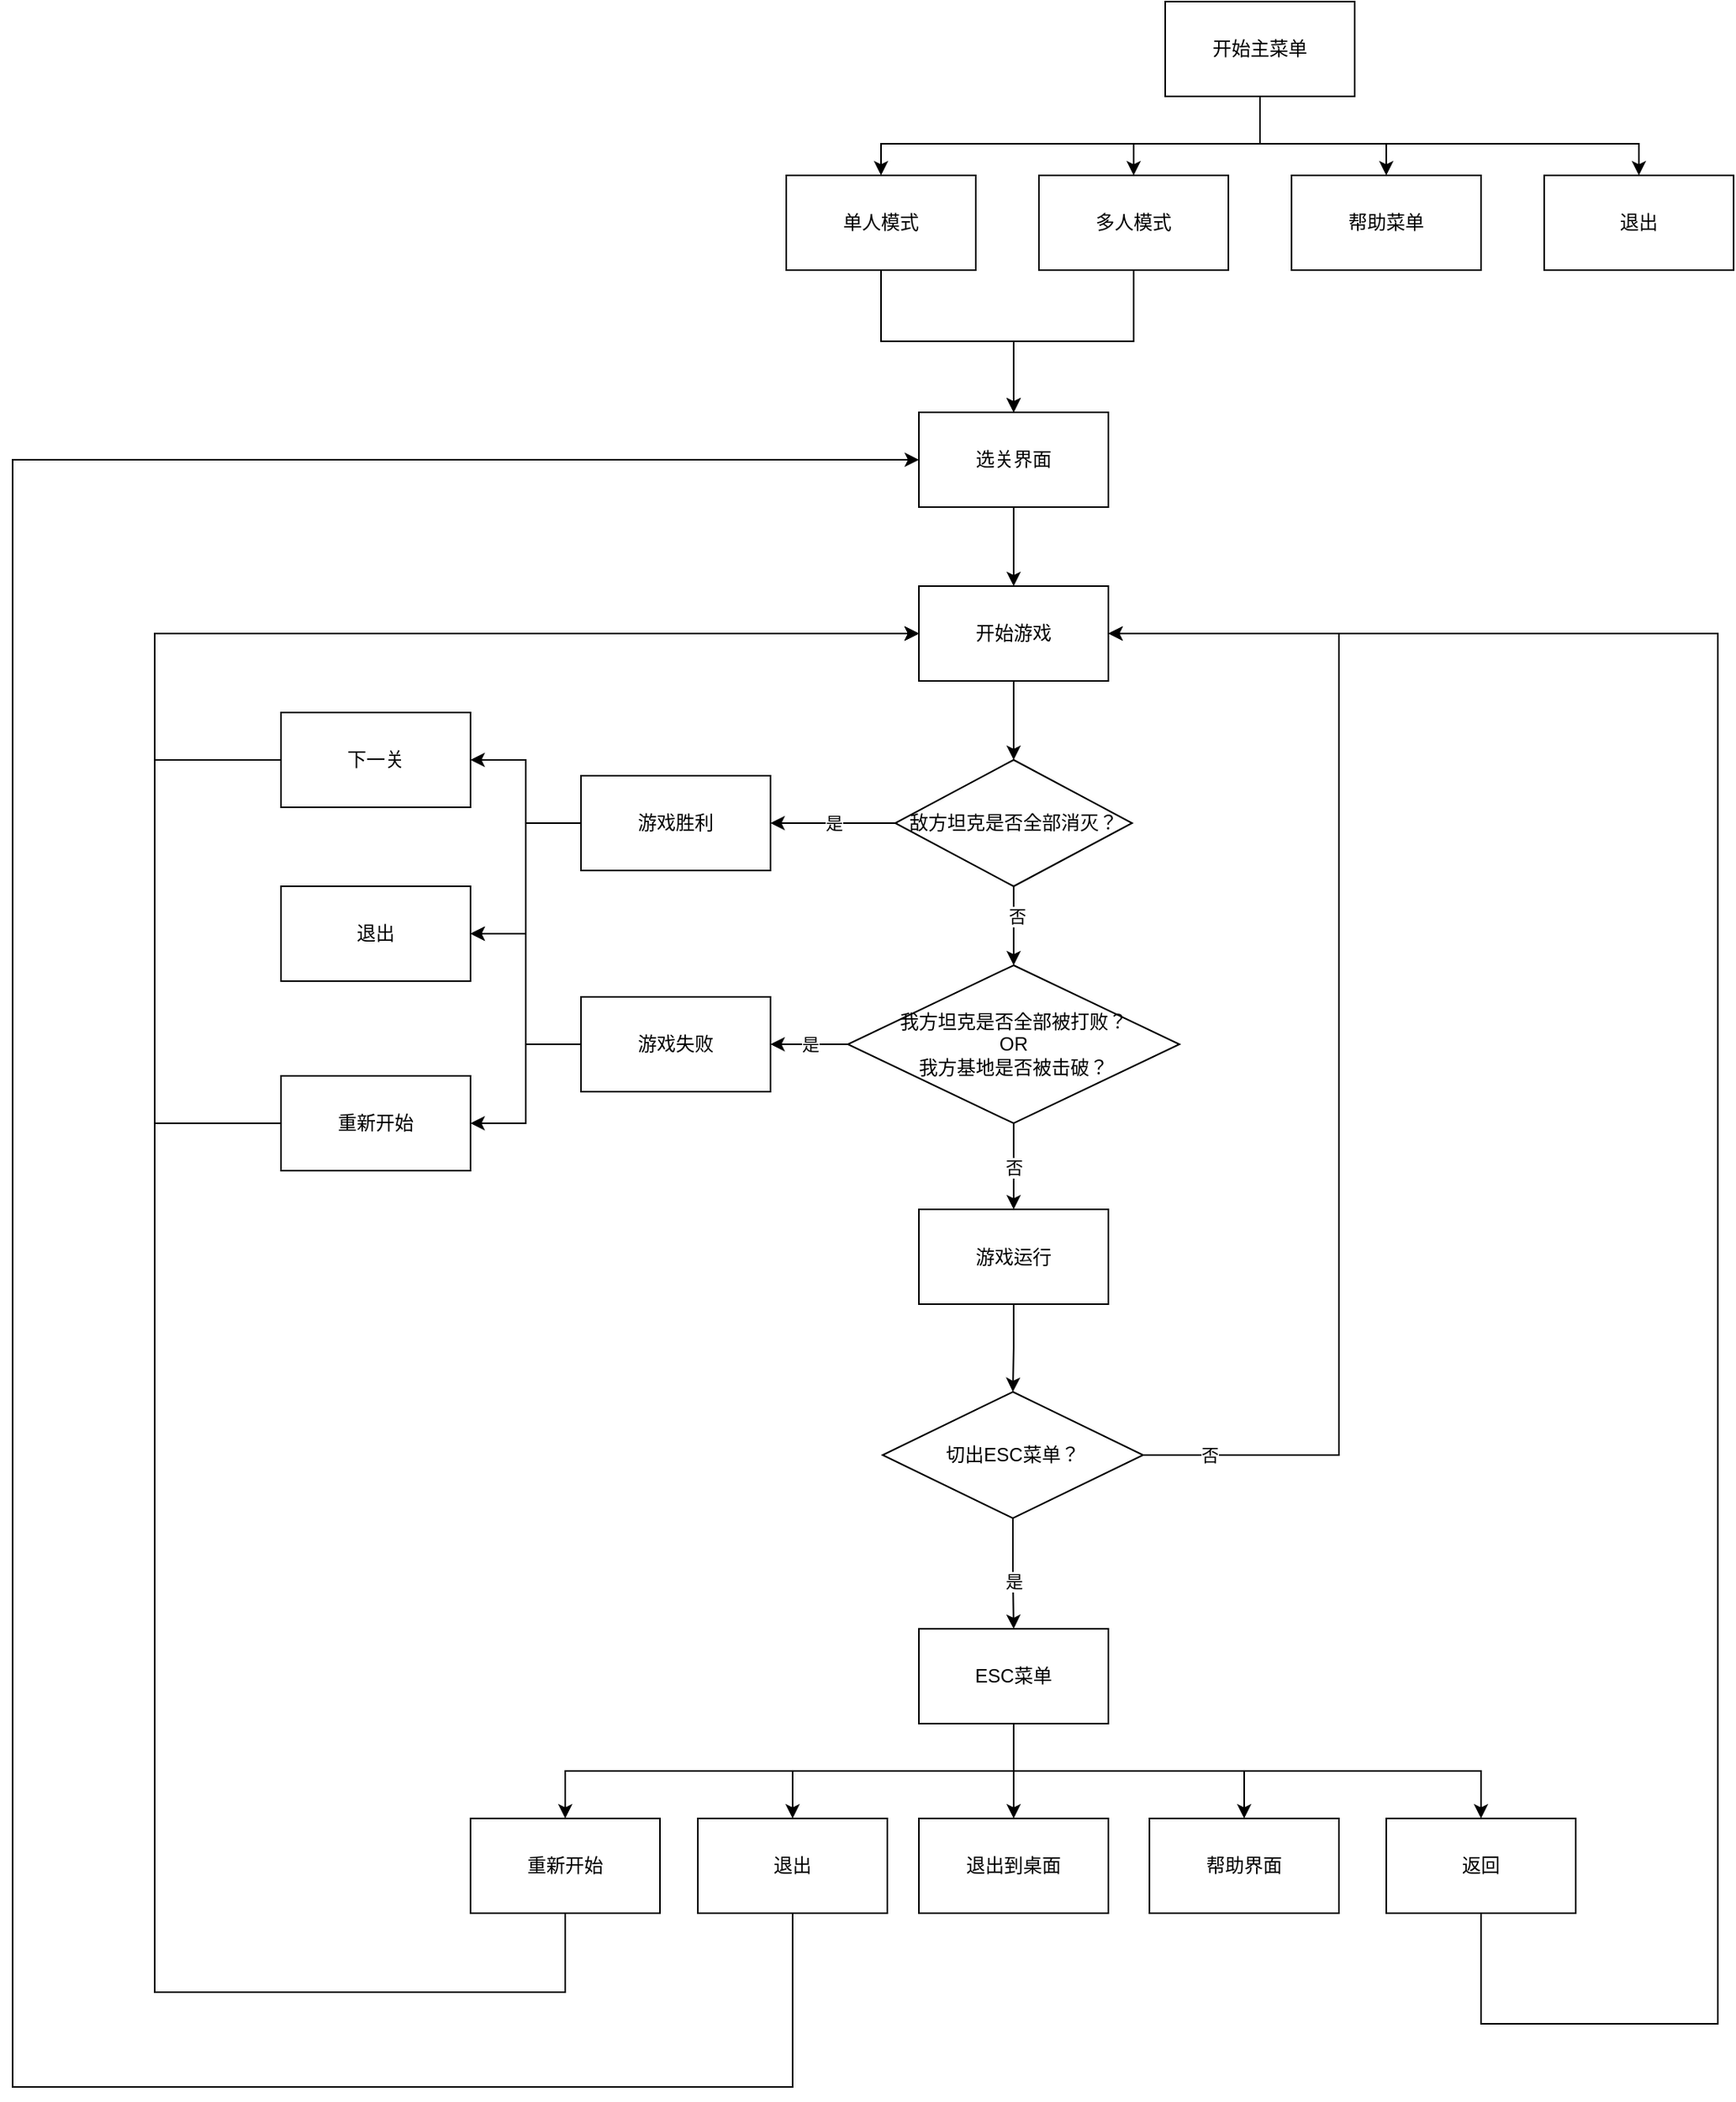 <mxfile version="20.6.2" type="github">
  <diagram id="-yitt3uk9tEpncQXsSZD" name="第 1 页">
    <mxGraphModel dx="2516" dy="1989" grid="1" gridSize="10" guides="1" tooltips="1" connect="1" arrows="1" fold="1" page="1" pageScale="1" pageWidth="827" pageHeight="1169" math="0" shadow="0">
      <root>
        <mxCell id="0" />
        <mxCell id="1" parent="0" />
        <mxCell id="taEyntPw08g6chy3ZYY9-30" style="edgeStyle=orthogonalEdgeStyle;rounded=0;orthogonalLoop=1;jettySize=auto;html=1;exitX=0.5;exitY=1;exitDx=0;exitDy=0;" edge="1" parent="1" source="taEyntPw08g6chy3ZYY9-1" target="taEyntPw08g6chy3ZYY9-2">
          <mxGeometry relative="1" as="geometry">
            <Array as="points">
              <mxPoint x="570" y="-180" />
              <mxPoint x="330" y="-180" />
            </Array>
          </mxGeometry>
        </mxCell>
        <mxCell id="taEyntPw08g6chy3ZYY9-31" style="edgeStyle=orthogonalEdgeStyle;rounded=0;orthogonalLoop=1;jettySize=auto;html=1;exitX=0.5;exitY=1;exitDx=0;exitDy=0;entryX=0.5;entryY=0;entryDx=0;entryDy=0;" edge="1" parent="1" source="taEyntPw08g6chy3ZYY9-1" target="taEyntPw08g6chy3ZYY9-5">
          <mxGeometry relative="1" as="geometry">
            <Array as="points">
              <mxPoint x="570" y="-180" />
              <mxPoint x="490" y="-180" />
            </Array>
          </mxGeometry>
        </mxCell>
        <mxCell id="taEyntPw08g6chy3ZYY9-32" style="edgeStyle=orthogonalEdgeStyle;rounded=0;orthogonalLoop=1;jettySize=auto;html=1;exitX=0.5;exitY=1;exitDx=0;exitDy=0;entryX=0.5;entryY=0;entryDx=0;entryDy=0;" edge="1" parent="1" source="taEyntPw08g6chy3ZYY9-1" target="taEyntPw08g6chy3ZYY9-6">
          <mxGeometry relative="1" as="geometry">
            <Array as="points">
              <mxPoint x="570" y="-180" />
              <mxPoint x="650" y="-180" />
            </Array>
          </mxGeometry>
        </mxCell>
        <mxCell id="taEyntPw08g6chy3ZYY9-33" style="edgeStyle=orthogonalEdgeStyle;rounded=0;orthogonalLoop=1;jettySize=auto;html=1;exitX=0.5;exitY=1;exitDx=0;exitDy=0;entryX=0.5;entryY=0;entryDx=0;entryDy=0;" edge="1" parent="1" source="taEyntPw08g6chy3ZYY9-1" target="taEyntPw08g6chy3ZYY9-7">
          <mxGeometry relative="1" as="geometry">
            <Array as="points">
              <mxPoint x="570" y="-180" />
              <mxPoint x="810" y="-180" />
            </Array>
          </mxGeometry>
        </mxCell>
        <mxCell id="taEyntPw08g6chy3ZYY9-1" value="开始主菜单" style="rounded=0;whiteSpace=wrap;html=1;" vertex="1" parent="1">
          <mxGeometry x="510" y="-270" width="120" height="60" as="geometry" />
        </mxCell>
        <mxCell id="taEyntPw08g6chy3ZYY9-80" style="edgeStyle=orthogonalEdgeStyle;rounded=0;orthogonalLoop=1;jettySize=auto;html=1;exitX=0.5;exitY=1;exitDx=0;exitDy=0;" edge="1" parent="1" source="taEyntPw08g6chy3ZYY9-2" target="taEyntPw08g6chy3ZYY9-78">
          <mxGeometry relative="1" as="geometry" />
        </mxCell>
        <mxCell id="taEyntPw08g6chy3ZYY9-2" value="单人模式" style="rounded=0;whiteSpace=wrap;html=1;" vertex="1" parent="1">
          <mxGeometry x="270" y="-160" width="120" height="60" as="geometry" />
        </mxCell>
        <mxCell id="taEyntPw08g6chy3ZYY9-83" style="edgeStyle=orthogonalEdgeStyle;rounded=0;orthogonalLoop=1;jettySize=auto;html=1;exitX=0.5;exitY=1;exitDx=0;exitDy=0;" edge="1" parent="1" source="taEyntPw08g6chy3ZYY9-5" target="taEyntPw08g6chy3ZYY9-78">
          <mxGeometry relative="1" as="geometry" />
        </mxCell>
        <mxCell id="taEyntPw08g6chy3ZYY9-5" value="多人模式" style="rounded=0;whiteSpace=wrap;html=1;" vertex="1" parent="1">
          <mxGeometry x="430" y="-160" width="120" height="60" as="geometry" />
        </mxCell>
        <mxCell id="taEyntPw08g6chy3ZYY9-6" value="帮助菜单" style="rounded=0;whiteSpace=wrap;html=1;" vertex="1" parent="1">
          <mxGeometry x="590" y="-160" width="120" height="60" as="geometry" />
        </mxCell>
        <mxCell id="taEyntPw08g6chy3ZYY9-7" value="退出" style="rounded=0;whiteSpace=wrap;html=1;" vertex="1" parent="1">
          <mxGeometry x="750" y="-160" width="120" height="60" as="geometry" />
        </mxCell>
        <mxCell id="taEyntPw08g6chy3ZYY9-34" style="edgeStyle=orthogonalEdgeStyle;rounded=0;orthogonalLoop=1;jettySize=auto;html=1;exitX=0.5;exitY=1;exitDx=0;exitDy=0;entryX=0.5;entryY=0;entryDx=0;entryDy=0;" edge="1" parent="1" source="taEyntPw08g6chy3ZYY9-12" target="taEyntPw08g6chy3ZYY9-17">
          <mxGeometry relative="1" as="geometry" />
        </mxCell>
        <mxCell id="taEyntPw08g6chy3ZYY9-12" value="开始游戏" style="rounded=0;whiteSpace=wrap;html=1;" vertex="1" parent="1">
          <mxGeometry x="354" y="100" width="120" height="60" as="geometry" />
        </mxCell>
        <mxCell id="taEyntPw08g6chy3ZYY9-20" style="edgeStyle=orthogonalEdgeStyle;rounded=0;orthogonalLoop=1;jettySize=auto;html=1;exitX=0.5;exitY=1;exitDx=0;exitDy=0;entryX=0.5;entryY=0;entryDx=0;entryDy=0;" edge="1" parent="1" source="taEyntPw08g6chy3ZYY9-17" target="taEyntPw08g6chy3ZYY9-18">
          <mxGeometry relative="1" as="geometry" />
        </mxCell>
        <mxCell id="taEyntPw08g6chy3ZYY9-23" value="否" style="edgeLabel;html=1;align=center;verticalAlign=middle;resizable=0;points=[];" vertex="1" connectable="0" parent="taEyntPw08g6chy3ZYY9-20">
          <mxGeometry x="-0.25" relative="1" as="geometry">
            <mxPoint x="2" as="offset" />
          </mxGeometry>
        </mxCell>
        <mxCell id="taEyntPw08g6chy3ZYY9-27" value="是" style="edgeStyle=orthogonalEdgeStyle;rounded=0;orthogonalLoop=1;jettySize=auto;html=1;exitX=0;exitY=0.5;exitDx=0;exitDy=0;entryX=1;entryY=0.5;entryDx=0;entryDy=0;" edge="1" parent="1" source="taEyntPw08g6chy3ZYY9-17" target="taEyntPw08g6chy3ZYY9-26">
          <mxGeometry relative="1" as="geometry" />
        </mxCell>
        <mxCell id="taEyntPw08g6chy3ZYY9-17" value="敌方坦克是否全部消灭？" style="rhombus;whiteSpace=wrap;html=1;" vertex="1" parent="1">
          <mxGeometry x="339" y="210" width="150" height="80" as="geometry" />
        </mxCell>
        <mxCell id="taEyntPw08g6chy3ZYY9-29" value="否" style="edgeStyle=orthogonalEdgeStyle;rounded=0;orthogonalLoop=1;jettySize=auto;html=1;exitX=0.5;exitY=1;exitDx=0;exitDy=0;entryX=0.5;entryY=0;entryDx=0;entryDy=0;" edge="1" parent="1" source="taEyntPw08g6chy3ZYY9-18" target="taEyntPw08g6chy3ZYY9-28">
          <mxGeometry relative="1" as="geometry" />
        </mxCell>
        <mxCell id="taEyntPw08g6chy3ZYY9-40" value="是" style="edgeStyle=orthogonalEdgeStyle;rounded=0;orthogonalLoop=1;jettySize=auto;html=1;exitX=0;exitY=0.5;exitDx=0;exitDy=0;entryX=1;entryY=0.5;entryDx=0;entryDy=0;" edge="1" parent="1" source="taEyntPw08g6chy3ZYY9-18" target="taEyntPw08g6chy3ZYY9-39">
          <mxGeometry relative="1" as="geometry" />
        </mxCell>
        <mxCell id="taEyntPw08g6chy3ZYY9-18" value="我方坦克是否全部被打败？&lt;br&gt;OR&lt;br&gt;我方基地是否被击破？" style="rhombus;whiteSpace=wrap;html=1;" vertex="1" parent="1">
          <mxGeometry x="309" y="340" width="210" height="100" as="geometry" />
        </mxCell>
        <mxCell id="taEyntPw08g6chy3ZYY9-44" style="edgeStyle=orthogonalEdgeStyle;rounded=0;orthogonalLoop=1;jettySize=auto;html=1;exitX=0;exitY=0.5;exitDx=0;exitDy=0;entryX=1;entryY=0.5;entryDx=0;entryDy=0;" edge="1" parent="1" source="taEyntPw08g6chy3ZYY9-26" target="taEyntPw08g6chy3ZYY9-41">
          <mxGeometry relative="1" as="geometry" />
        </mxCell>
        <mxCell id="taEyntPw08g6chy3ZYY9-45" style="edgeStyle=orthogonalEdgeStyle;rounded=0;orthogonalLoop=1;jettySize=auto;html=1;exitX=0;exitY=0.5;exitDx=0;exitDy=0;entryX=1;entryY=0.5;entryDx=0;entryDy=0;" edge="1" parent="1" source="taEyntPw08g6chy3ZYY9-26" target="taEyntPw08g6chy3ZYY9-42">
          <mxGeometry relative="1" as="geometry" />
        </mxCell>
        <mxCell id="taEyntPw08g6chy3ZYY9-26" value="游戏胜利" style="rounded=0;whiteSpace=wrap;html=1;" vertex="1" parent="1">
          <mxGeometry x="140" y="220" width="120" height="60" as="geometry" />
        </mxCell>
        <mxCell id="taEyntPw08g6chy3ZYY9-53" style="edgeStyle=orthogonalEdgeStyle;rounded=0;orthogonalLoop=1;jettySize=auto;html=1;exitX=0.5;exitY=1;exitDx=0;exitDy=0;entryX=0.5;entryY=0;entryDx=0;entryDy=0;" edge="1" parent="1" source="taEyntPw08g6chy3ZYY9-28" target="taEyntPw08g6chy3ZYY9-52">
          <mxGeometry relative="1" as="geometry" />
        </mxCell>
        <mxCell id="taEyntPw08g6chy3ZYY9-28" value="游戏运行" style="rounded=0;whiteSpace=wrap;html=1;" vertex="1" parent="1">
          <mxGeometry x="354" y="494.5" width="120" height="60" as="geometry" />
        </mxCell>
        <mxCell id="taEyntPw08g6chy3ZYY9-46" style="edgeStyle=orthogonalEdgeStyle;rounded=0;orthogonalLoop=1;jettySize=auto;html=1;exitX=0;exitY=0.5;exitDx=0;exitDy=0;entryX=1;entryY=0.5;entryDx=0;entryDy=0;" edge="1" parent="1" source="taEyntPw08g6chy3ZYY9-39" target="taEyntPw08g6chy3ZYY9-42">
          <mxGeometry relative="1" as="geometry" />
        </mxCell>
        <mxCell id="taEyntPw08g6chy3ZYY9-47" style="edgeStyle=orthogonalEdgeStyle;rounded=0;orthogonalLoop=1;jettySize=auto;html=1;exitX=0;exitY=0.5;exitDx=0;exitDy=0;entryX=1;entryY=0.5;entryDx=0;entryDy=0;" edge="1" parent="1" source="taEyntPw08g6chy3ZYY9-39" target="taEyntPw08g6chy3ZYY9-43">
          <mxGeometry relative="1" as="geometry" />
        </mxCell>
        <mxCell id="taEyntPw08g6chy3ZYY9-39" value="游戏失败" style="rounded=0;whiteSpace=wrap;html=1;" vertex="1" parent="1">
          <mxGeometry x="140" y="360" width="120" height="60" as="geometry" />
        </mxCell>
        <mxCell id="taEyntPw08g6chy3ZYY9-51" style="edgeStyle=orthogonalEdgeStyle;rounded=0;orthogonalLoop=1;jettySize=auto;html=1;exitX=0;exitY=0.5;exitDx=0;exitDy=0;entryX=0;entryY=0.5;entryDx=0;entryDy=0;" edge="1" parent="1" source="taEyntPw08g6chy3ZYY9-41" target="taEyntPw08g6chy3ZYY9-12">
          <mxGeometry relative="1" as="geometry">
            <Array as="points">
              <mxPoint x="-130" y="210" />
              <mxPoint x="-130" y="130" />
            </Array>
          </mxGeometry>
        </mxCell>
        <mxCell id="taEyntPw08g6chy3ZYY9-41" value="下一关" style="rounded=0;whiteSpace=wrap;html=1;" vertex="1" parent="1">
          <mxGeometry x="-50" y="180" width="120" height="60" as="geometry" />
        </mxCell>
        <mxCell id="taEyntPw08g6chy3ZYY9-42" value="退出" style="rounded=0;whiteSpace=wrap;html=1;" vertex="1" parent="1">
          <mxGeometry x="-50" y="290" width="120" height="60" as="geometry" />
        </mxCell>
        <mxCell id="taEyntPw08g6chy3ZYY9-48" style="edgeStyle=orthogonalEdgeStyle;rounded=0;orthogonalLoop=1;jettySize=auto;html=1;exitX=0;exitY=0.5;exitDx=0;exitDy=0;entryX=0;entryY=0.5;entryDx=0;entryDy=0;" edge="1" parent="1" source="taEyntPw08g6chy3ZYY9-43" target="taEyntPw08g6chy3ZYY9-12">
          <mxGeometry relative="1" as="geometry">
            <Array as="points">
              <mxPoint x="-130" y="440" />
              <mxPoint x="-130" y="130" />
            </Array>
          </mxGeometry>
        </mxCell>
        <mxCell id="taEyntPw08g6chy3ZYY9-43" value="重新开始" style="rounded=0;whiteSpace=wrap;html=1;" vertex="1" parent="1">
          <mxGeometry x="-50" y="410" width="120" height="60" as="geometry" />
        </mxCell>
        <mxCell id="taEyntPw08g6chy3ZYY9-57" value="否" style="edgeStyle=orthogonalEdgeStyle;rounded=0;orthogonalLoop=1;jettySize=auto;html=1;exitX=1;exitY=0.5;exitDx=0;exitDy=0;entryX=1;entryY=0.5;entryDx=0;entryDy=0;" edge="1" parent="1" source="taEyntPw08g6chy3ZYY9-52" target="taEyntPw08g6chy3ZYY9-12">
          <mxGeometry x="-0.895" relative="1" as="geometry">
            <Array as="points">
              <mxPoint x="620" y="650" />
              <mxPoint x="620" y="130" />
            </Array>
            <mxPoint as="offset" />
          </mxGeometry>
        </mxCell>
        <mxCell id="taEyntPw08g6chy3ZYY9-62" value="是" style="edgeStyle=orthogonalEdgeStyle;rounded=0;orthogonalLoop=1;jettySize=auto;html=1;exitX=0.5;exitY=1;exitDx=0;exitDy=0;entryX=0.5;entryY=0;entryDx=0;entryDy=0;" edge="1" parent="1" source="taEyntPw08g6chy3ZYY9-52" target="taEyntPw08g6chy3ZYY9-60">
          <mxGeometry x="0.143" relative="1" as="geometry">
            <mxPoint as="offset" />
          </mxGeometry>
        </mxCell>
        <mxCell id="taEyntPw08g6chy3ZYY9-52" value="切出ESC菜单？" style="rhombus;whiteSpace=wrap;html=1;" vertex="1" parent="1">
          <mxGeometry x="331" y="610" width="165" height="80" as="geometry" />
        </mxCell>
        <mxCell id="taEyntPw08g6chy3ZYY9-68" style="edgeStyle=orthogonalEdgeStyle;rounded=0;orthogonalLoop=1;jettySize=auto;html=1;exitX=0.5;exitY=1;exitDx=0;exitDy=0;entryX=0.5;entryY=0;entryDx=0;entryDy=0;" edge="1" parent="1" source="taEyntPw08g6chy3ZYY9-60" target="taEyntPw08g6chy3ZYY9-63">
          <mxGeometry relative="1" as="geometry" />
        </mxCell>
        <mxCell id="taEyntPw08g6chy3ZYY9-69" style="edgeStyle=orthogonalEdgeStyle;rounded=0;orthogonalLoop=1;jettySize=auto;html=1;exitX=0.5;exitY=1;exitDx=0;exitDy=0;" edge="1" parent="1" source="taEyntPw08g6chy3ZYY9-60" target="taEyntPw08g6chy3ZYY9-64">
          <mxGeometry relative="1" as="geometry" />
        </mxCell>
        <mxCell id="taEyntPw08g6chy3ZYY9-70" style="edgeStyle=orthogonalEdgeStyle;rounded=0;orthogonalLoop=1;jettySize=auto;html=1;exitX=0.5;exitY=1;exitDx=0;exitDy=0;entryX=0.5;entryY=0;entryDx=0;entryDy=0;" edge="1" parent="1" source="taEyntPw08g6chy3ZYY9-60" target="taEyntPw08g6chy3ZYY9-65">
          <mxGeometry relative="1" as="geometry" />
        </mxCell>
        <mxCell id="taEyntPw08g6chy3ZYY9-71" style="edgeStyle=orthogonalEdgeStyle;rounded=0;orthogonalLoop=1;jettySize=auto;html=1;exitX=0.5;exitY=1;exitDx=0;exitDy=0;entryX=0.5;entryY=0;entryDx=0;entryDy=0;" edge="1" parent="1" source="taEyntPw08g6chy3ZYY9-60" target="taEyntPw08g6chy3ZYY9-66">
          <mxGeometry relative="1" as="geometry" />
        </mxCell>
        <mxCell id="taEyntPw08g6chy3ZYY9-72" style="edgeStyle=orthogonalEdgeStyle;rounded=0;orthogonalLoop=1;jettySize=auto;html=1;exitX=0.5;exitY=1;exitDx=0;exitDy=0;" edge="1" parent="1" source="taEyntPw08g6chy3ZYY9-60" target="taEyntPw08g6chy3ZYY9-67">
          <mxGeometry relative="1" as="geometry" />
        </mxCell>
        <mxCell id="taEyntPw08g6chy3ZYY9-60" value="ESC菜单" style="rounded=0;whiteSpace=wrap;html=1;" vertex="1" parent="1">
          <mxGeometry x="354" y="760" width="120" height="60" as="geometry" />
        </mxCell>
        <mxCell id="taEyntPw08g6chy3ZYY9-75" style="edgeStyle=orthogonalEdgeStyle;rounded=0;orthogonalLoop=1;jettySize=auto;html=1;exitX=0.5;exitY=1;exitDx=0;exitDy=0;entryX=0;entryY=0.5;entryDx=0;entryDy=0;" edge="1" parent="1" source="taEyntPw08g6chy3ZYY9-63" target="taEyntPw08g6chy3ZYY9-12">
          <mxGeometry relative="1" as="geometry">
            <mxPoint x="-130" y="210" as="targetPoint" />
            <Array as="points">
              <mxPoint x="130" y="990" />
              <mxPoint x="-130" y="990" />
              <mxPoint x="-130" y="130" />
            </Array>
          </mxGeometry>
        </mxCell>
        <mxCell id="taEyntPw08g6chy3ZYY9-63" value="重新开始" style="rounded=0;whiteSpace=wrap;html=1;" vertex="1" parent="1">
          <mxGeometry x="70" y="880" width="120" height="60" as="geometry" />
        </mxCell>
        <mxCell id="taEyntPw08g6chy3ZYY9-85" style="edgeStyle=orthogonalEdgeStyle;rounded=0;orthogonalLoop=1;jettySize=auto;html=1;exitX=0.5;exitY=1;exitDx=0;exitDy=0;entryX=0;entryY=0.5;entryDx=0;entryDy=0;" edge="1" parent="1" source="taEyntPw08g6chy3ZYY9-64" target="taEyntPw08g6chy3ZYY9-78">
          <mxGeometry relative="1" as="geometry">
            <Array as="points">
              <mxPoint x="274" y="1050" />
              <mxPoint x="-220" y="1050" />
              <mxPoint x="-220" y="20" />
            </Array>
          </mxGeometry>
        </mxCell>
        <mxCell id="taEyntPw08g6chy3ZYY9-64" value="退出" style="rounded=0;whiteSpace=wrap;html=1;" vertex="1" parent="1">
          <mxGeometry x="214" y="880" width="120" height="60" as="geometry" />
        </mxCell>
        <mxCell id="taEyntPw08g6chy3ZYY9-65" value="退出到桌面" style="rounded=0;whiteSpace=wrap;html=1;" vertex="1" parent="1">
          <mxGeometry x="354" y="880" width="120" height="60" as="geometry" />
        </mxCell>
        <mxCell id="taEyntPw08g6chy3ZYY9-66" value="帮助界面" style="rounded=0;whiteSpace=wrap;html=1;" vertex="1" parent="1">
          <mxGeometry x="500" y="880" width="120" height="60" as="geometry" />
        </mxCell>
        <mxCell id="taEyntPw08g6chy3ZYY9-77" style="edgeStyle=orthogonalEdgeStyle;rounded=0;orthogonalLoop=1;jettySize=auto;html=1;exitX=0.5;exitY=1;exitDx=0;exitDy=0;entryX=1;entryY=0.5;entryDx=0;entryDy=0;" edge="1" parent="1" source="taEyntPw08g6chy3ZYY9-67" target="taEyntPw08g6chy3ZYY9-12">
          <mxGeometry relative="1" as="geometry">
            <Array as="points">
              <mxPoint x="710" y="1010" />
              <mxPoint x="860" y="1010" />
              <mxPoint x="860" y="130" />
            </Array>
          </mxGeometry>
        </mxCell>
        <mxCell id="taEyntPw08g6chy3ZYY9-67" value="返回" style="rounded=0;whiteSpace=wrap;html=1;" vertex="1" parent="1">
          <mxGeometry x="650" y="880" width="120" height="60" as="geometry" />
        </mxCell>
        <mxCell id="taEyntPw08g6chy3ZYY9-84" style="edgeStyle=orthogonalEdgeStyle;rounded=0;orthogonalLoop=1;jettySize=auto;html=1;exitX=0.5;exitY=1;exitDx=0;exitDy=0;" edge="1" parent="1" source="taEyntPw08g6chy3ZYY9-78" target="taEyntPw08g6chy3ZYY9-12">
          <mxGeometry relative="1" as="geometry" />
        </mxCell>
        <mxCell id="taEyntPw08g6chy3ZYY9-78" value="选关界面" style="rounded=0;whiteSpace=wrap;html=1;" vertex="1" parent="1">
          <mxGeometry x="354" y="-10" width="120" height="60" as="geometry" />
        </mxCell>
      </root>
    </mxGraphModel>
  </diagram>
</mxfile>

